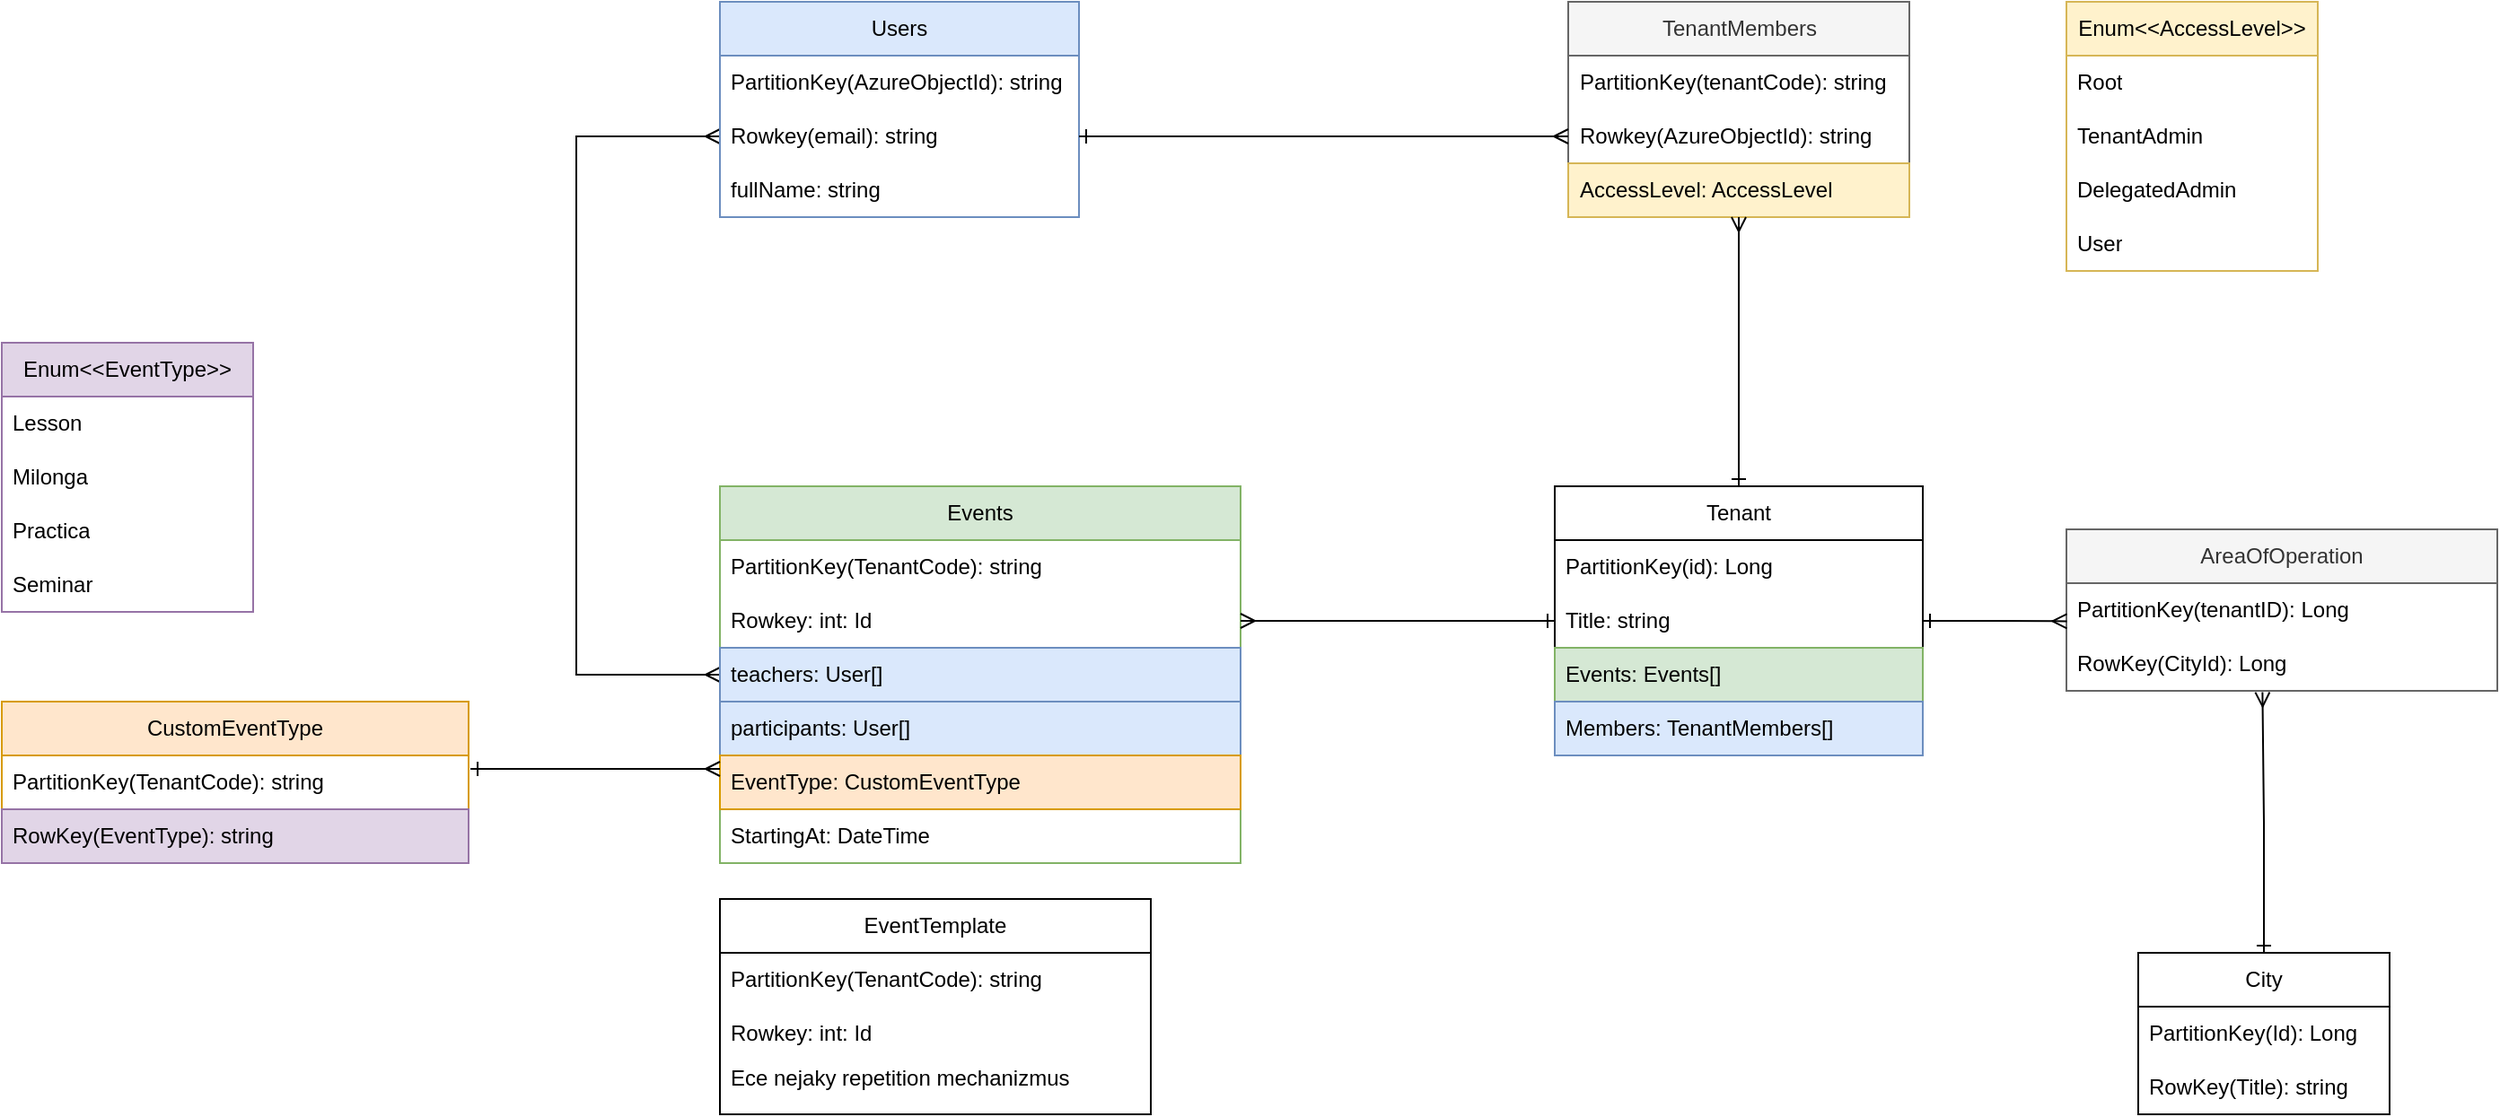 <mxfile version="27.0.9">
  <diagram name="Page-1" id="7xxsjjInReltGHtZK725">
    <mxGraphModel dx="1722" dy="1037" grid="1" gridSize="10" guides="1" tooltips="1" connect="1" arrows="1" fold="1" page="1" pageScale="1" pageWidth="827" pageHeight="1169" math="0" shadow="0">
      <root>
        <mxCell id="0" />
        <mxCell id="1" parent="0" />
        <mxCell id="jxpGNzkMOdq0LC-8NbV--4" value="TenantMembers" style="swimlane;fontStyle=0;childLayout=stackLayout;horizontal=1;startSize=30;horizontalStack=0;resizeParent=1;resizeParentMax=0;resizeLast=0;collapsible=1;marginBottom=0;whiteSpace=wrap;html=1;fillColor=#f5f5f5;fontColor=#333333;strokeColor=#666666;" parent="1" vertex="1">
          <mxGeometry x="952.5" y="40" width="190" height="120" as="geometry" />
        </mxCell>
        <mxCell id="jxpGNzkMOdq0LC-8NbV--5" value="PartitionKey(tenantCode): string" style="text;strokeColor=none;fillColor=none;align=left;verticalAlign=middle;spacingLeft=4;spacingRight=4;overflow=hidden;points=[[0,0.5],[1,0.5]];portConstraint=eastwest;rotatable=0;whiteSpace=wrap;html=1;" parent="jxpGNzkMOdq0LC-8NbV--4" vertex="1">
          <mxGeometry y="30" width="190" height="30" as="geometry" />
        </mxCell>
        <mxCell id="jxpGNzkMOdq0LC-8NbV--6" value="Rowkey(AzureObjectId): string&amp;nbsp;" style="text;strokeColor=none;fillColor=none;align=left;verticalAlign=middle;spacingLeft=4;spacingRight=4;overflow=hidden;points=[[0,0.5],[1,0.5]];portConstraint=eastwest;rotatable=0;whiteSpace=wrap;html=1;" parent="jxpGNzkMOdq0LC-8NbV--4" vertex="1">
          <mxGeometry y="60" width="190" height="30" as="geometry" />
        </mxCell>
        <mxCell id="kt5NzJzCYLsidLvSunZo-2" value="AccessLevel: AccessLevel" style="text;strokeColor=#d6b656;fillColor=#fff2cc;align=left;verticalAlign=middle;spacingLeft=4;spacingRight=4;overflow=hidden;points=[[0,0.5],[1,0.5]];portConstraint=eastwest;rotatable=0;whiteSpace=wrap;html=1;" parent="jxpGNzkMOdq0LC-8NbV--4" vertex="1">
          <mxGeometry y="90" width="190" height="30" as="geometry" />
        </mxCell>
        <mxCell id="MMGDRUH6udAK3qiH5zxd-30" style="edgeStyle=orthogonalEdgeStyle;rounded=0;orthogonalLoop=1;jettySize=auto;html=1;exitX=0;exitY=0.5;exitDx=0;exitDy=0;entryX=0;entryY=0.5;entryDx=0;entryDy=0;endArrow=ERmany;endFill=0;startArrow=ERmany;startFill=0;" edge="1" parent="1" source="jxpGNzkMOdq0LC-8NbV--8" target="MMGDRUH6udAK3qiH5zxd-15">
          <mxGeometry relative="1" as="geometry">
            <Array as="points">
              <mxPoint x="400" y="415" />
              <mxPoint x="400" y="115" />
            </Array>
          </mxGeometry>
        </mxCell>
        <mxCell id="jxpGNzkMOdq0LC-8NbV--8" value="Events" style="swimlane;fontStyle=0;childLayout=stackLayout;horizontal=1;startSize=30;horizontalStack=0;resizeParent=1;resizeParentMax=0;resizeLast=0;collapsible=1;marginBottom=0;whiteSpace=wrap;html=1;fillColor=#d5e8d4;strokeColor=#82b366;" parent="1" vertex="1">
          <mxGeometry x="480" y="310" width="290" height="210" as="geometry" />
        </mxCell>
        <mxCell id="jxpGNzkMOdq0LC-8NbV--9" value="PartitionKey(TenantCode): string" style="text;strokeColor=none;fillColor=none;align=left;verticalAlign=middle;spacingLeft=4;spacingRight=4;overflow=hidden;points=[[0,0.5],[1,0.5]];portConstraint=eastwest;rotatable=0;whiteSpace=wrap;html=1;" parent="jxpGNzkMOdq0LC-8NbV--8" vertex="1">
          <mxGeometry y="30" width="290" height="30" as="geometry" />
        </mxCell>
        <mxCell id="jxpGNzkMOdq0LC-8NbV--10" value="Rowkey: int: Id" style="text;strokeColor=none;fillColor=none;align=left;verticalAlign=middle;spacingLeft=4;spacingRight=4;overflow=hidden;points=[[0,0.5],[1,0.5]];portConstraint=eastwest;rotatable=0;whiteSpace=wrap;html=1;" parent="jxpGNzkMOdq0LC-8NbV--8" vertex="1">
          <mxGeometry y="60" width="290" height="30" as="geometry" />
        </mxCell>
        <mxCell id="jxpGNzkMOdq0LC-8NbV--11" value="teachers: User[]" style="text;strokeColor=#6c8ebf;fillColor=#dae8fc;align=left;verticalAlign=middle;spacingLeft=4;spacingRight=4;overflow=hidden;points=[[0,0.5],[1,0.5]];portConstraint=eastwest;rotatable=0;whiteSpace=wrap;html=1;" parent="jxpGNzkMOdq0LC-8NbV--8" vertex="1">
          <mxGeometry y="90" width="290" height="30" as="geometry" />
        </mxCell>
        <mxCell id="7eoaBRF1OKuVhGQY5eDI-9" value="participants: User[]" style="text;strokeColor=#6c8ebf;fillColor=#dae8fc;align=left;verticalAlign=middle;spacingLeft=4;spacingRight=4;overflow=hidden;points=[[0,0.5],[1,0.5]];portConstraint=eastwest;rotatable=0;whiteSpace=wrap;html=1;" parent="jxpGNzkMOdq0LC-8NbV--8" vertex="1">
          <mxGeometry y="120" width="290" height="30" as="geometry" />
        </mxCell>
        <mxCell id="jxpGNzkMOdq0LC-8NbV--15" value="EventType: CustomEventType" style="text;strokeColor=#d79b00;fillColor=#ffe6cc;align=left;verticalAlign=middle;spacingLeft=4;spacingRight=4;overflow=hidden;points=[[0,0.5],[1,0.5]];portConstraint=eastwest;rotatable=0;whiteSpace=wrap;html=1;" parent="jxpGNzkMOdq0LC-8NbV--8" vertex="1">
          <mxGeometry y="150" width="290" height="30" as="geometry" />
        </mxCell>
        <mxCell id="7eoaBRF1OKuVhGQY5eDI-10" value="StartingAt: DateTime" style="text;strokeColor=none;fillColor=none;align=left;verticalAlign=middle;spacingLeft=4;spacingRight=4;overflow=hidden;points=[[0,0.5],[1,0.5]];portConstraint=eastwest;rotatable=0;whiteSpace=wrap;html=1;" parent="jxpGNzkMOdq0LC-8NbV--8" vertex="1">
          <mxGeometry y="180" width="290" height="30" as="geometry" />
        </mxCell>
        <mxCell id="jxpGNzkMOdq0LC-8NbV--16" value="Enum&amp;lt;&amp;lt;EventType&amp;gt;&amp;gt;" style="swimlane;fontStyle=0;childLayout=stackLayout;horizontal=1;startSize=30;horizontalStack=0;resizeParent=1;resizeParentMax=0;resizeLast=0;collapsible=1;marginBottom=0;whiteSpace=wrap;html=1;fillColor=#e1d5e7;strokeColor=#9673a6;" parent="1" vertex="1">
          <mxGeometry x="80" y="230" width="140" height="150" as="geometry" />
        </mxCell>
        <mxCell id="jxpGNzkMOdq0LC-8NbV--17" value="Lesson" style="text;strokeColor=none;fillColor=none;align=left;verticalAlign=middle;spacingLeft=4;spacingRight=4;overflow=hidden;points=[[0,0.5],[1,0.5]];portConstraint=eastwest;rotatable=0;whiteSpace=wrap;html=1;" parent="jxpGNzkMOdq0LC-8NbV--16" vertex="1">
          <mxGeometry y="30" width="140" height="30" as="geometry" />
        </mxCell>
        <mxCell id="jxpGNzkMOdq0LC-8NbV--18" value="Milonga" style="text;strokeColor=none;fillColor=none;align=left;verticalAlign=middle;spacingLeft=4;spacingRight=4;overflow=hidden;points=[[0,0.5],[1,0.5]];portConstraint=eastwest;rotatable=0;whiteSpace=wrap;html=1;" parent="jxpGNzkMOdq0LC-8NbV--16" vertex="1">
          <mxGeometry y="60" width="140" height="30" as="geometry" />
        </mxCell>
        <mxCell id="jxpGNzkMOdq0LC-8NbV--19" value="Practica" style="text;strokeColor=none;fillColor=none;align=left;verticalAlign=middle;spacingLeft=4;spacingRight=4;overflow=hidden;points=[[0,0.5],[1,0.5]];portConstraint=eastwest;rotatable=0;whiteSpace=wrap;html=1;" parent="jxpGNzkMOdq0LC-8NbV--16" vertex="1">
          <mxGeometry y="90" width="140" height="30" as="geometry" />
        </mxCell>
        <mxCell id="jxpGNzkMOdq0LC-8NbV--20" value="Seminar" style="text;strokeColor=none;fillColor=none;align=left;verticalAlign=middle;spacingLeft=4;spacingRight=4;overflow=hidden;points=[[0,0.5],[1,0.5]];portConstraint=eastwest;rotatable=0;whiteSpace=wrap;html=1;" parent="jxpGNzkMOdq0LC-8NbV--16" vertex="1">
          <mxGeometry y="120" width="140" height="30" as="geometry" />
        </mxCell>
        <mxCell id="kt5NzJzCYLsidLvSunZo-3" value="Enum&amp;lt;&amp;lt;AccessLevel&amp;gt;&amp;gt;" style="swimlane;fontStyle=0;childLayout=stackLayout;horizontal=1;startSize=30;horizontalStack=0;resizeParent=1;resizeParentMax=0;resizeLast=0;collapsible=1;marginBottom=0;whiteSpace=wrap;html=1;fillColor=#fff2cc;strokeColor=#d6b656;" parent="1" vertex="1">
          <mxGeometry x="1230" y="40" width="140" height="150" as="geometry" />
        </mxCell>
        <mxCell id="kt5NzJzCYLsidLvSunZo-4" value="Root" style="text;strokeColor=none;fillColor=none;align=left;verticalAlign=middle;spacingLeft=4;spacingRight=4;overflow=hidden;points=[[0,0.5],[1,0.5]];portConstraint=eastwest;rotatable=0;whiteSpace=wrap;html=1;" parent="kt5NzJzCYLsidLvSunZo-3" vertex="1">
          <mxGeometry y="30" width="140" height="30" as="geometry" />
        </mxCell>
        <mxCell id="kt5NzJzCYLsidLvSunZo-5" value="TenantAdmin" style="text;strokeColor=none;fillColor=none;align=left;verticalAlign=middle;spacingLeft=4;spacingRight=4;overflow=hidden;points=[[0,0.5],[1,0.5]];portConstraint=eastwest;rotatable=0;whiteSpace=wrap;html=1;" parent="kt5NzJzCYLsidLvSunZo-3" vertex="1">
          <mxGeometry y="60" width="140" height="30" as="geometry" />
        </mxCell>
        <mxCell id="kt5NzJzCYLsidLvSunZo-6" value="DelegatedAdmin" style="text;strokeColor=none;fillColor=none;align=left;verticalAlign=middle;spacingLeft=4;spacingRight=4;overflow=hidden;points=[[0,0.5],[1,0.5]];portConstraint=eastwest;rotatable=0;whiteSpace=wrap;html=1;" parent="kt5NzJzCYLsidLvSunZo-3" vertex="1">
          <mxGeometry y="90" width="140" height="30" as="geometry" />
        </mxCell>
        <mxCell id="kt5NzJzCYLsidLvSunZo-7" value="User" style="text;strokeColor=none;fillColor=none;align=left;verticalAlign=middle;spacingLeft=4;spacingRight=4;overflow=hidden;points=[[0,0.5],[1,0.5]];portConstraint=eastwest;rotatable=0;whiteSpace=wrap;html=1;" parent="kt5NzJzCYLsidLvSunZo-3" vertex="1">
          <mxGeometry y="120" width="140" height="30" as="geometry" />
        </mxCell>
        <mxCell id="MMGDRUH6udAK3qiH5zxd-1" value="CustomEventType" style="swimlane;fontStyle=0;childLayout=stackLayout;horizontal=1;startSize=30;horizontalStack=0;resizeParent=1;resizeParentMax=0;resizeLast=0;collapsible=1;marginBottom=0;whiteSpace=wrap;html=1;fillColor=#ffe6cc;strokeColor=#d79b00;" vertex="1" parent="1">
          <mxGeometry x="80" y="430" width="260" height="90" as="geometry" />
        </mxCell>
        <mxCell id="MMGDRUH6udAK3qiH5zxd-2" value="PartitionKey(TenantCode): string" style="text;strokeColor=none;fillColor=none;align=left;verticalAlign=middle;spacingLeft=4;spacingRight=4;overflow=hidden;points=[[0,0.5],[1,0.5]];portConstraint=eastwest;rotatable=0;whiteSpace=wrap;html=1;" vertex="1" parent="MMGDRUH6udAK3qiH5zxd-1">
          <mxGeometry y="30" width="260" height="30" as="geometry" />
        </mxCell>
        <mxCell id="MMGDRUH6udAK3qiH5zxd-3" value="RowKey(EventType): string" style="text;strokeColor=#9673a6;fillColor=#e1d5e7;align=left;verticalAlign=middle;spacingLeft=4;spacingRight=4;overflow=hidden;points=[[0,0.5],[1,0.5]];portConstraint=eastwest;rotatable=0;whiteSpace=wrap;html=1;" vertex="1" parent="MMGDRUH6udAK3qiH5zxd-1">
          <mxGeometry y="60" width="260" height="30" as="geometry" />
        </mxCell>
        <mxCell id="MMGDRUH6udAK3qiH5zxd-13" value="Users" style="swimlane;fontStyle=0;childLayout=stackLayout;horizontal=1;startSize=30;horizontalStack=0;resizeParent=1;resizeParentMax=0;resizeLast=0;collapsible=1;marginBottom=0;whiteSpace=wrap;html=1;fillColor=#dae8fc;strokeColor=#6c8ebf;" vertex="1" parent="1">
          <mxGeometry x="480" y="40" width="200" height="120" as="geometry" />
        </mxCell>
        <mxCell id="MMGDRUH6udAK3qiH5zxd-14" value="PartitionKey(AzureObjectId): string" style="text;strokeColor=none;fillColor=none;align=left;verticalAlign=middle;spacingLeft=4;spacingRight=4;overflow=hidden;points=[[0,0.5],[1,0.5]];portConstraint=eastwest;rotatable=0;whiteSpace=wrap;html=1;" vertex="1" parent="MMGDRUH6udAK3qiH5zxd-13">
          <mxGeometry y="30" width="200" height="30" as="geometry" />
        </mxCell>
        <mxCell id="MMGDRUH6udAK3qiH5zxd-15" value="Rowkey(email): string&amp;nbsp;" style="text;strokeColor=none;fillColor=none;align=left;verticalAlign=middle;spacingLeft=4;spacingRight=4;overflow=hidden;points=[[0,0.5],[1,0.5]];portConstraint=eastwest;rotatable=0;whiteSpace=wrap;html=1;" vertex="1" parent="MMGDRUH6udAK3qiH5zxd-13">
          <mxGeometry y="60" width="200" height="30" as="geometry" />
        </mxCell>
        <mxCell id="MMGDRUH6udAK3qiH5zxd-16" value="fullName: string" style="text;strokeColor=none;fillColor=none;align=left;verticalAlign=middle;spacingLeft=4;spacingRight=4;overflow=hidden;points=[[0,0.5],[1,0.5]];portConstraint=eastwest;rotatable=0;whiteSpace=wrap;html=1;" vertex="1" parent="MMGDRUH6udAK3qiH5zxd-13">
          <mxGeometry y="90" width="200" height="30" as="geometry" />
        </mxCell>
        <mxCell id="MMGDRUH6udAK3qiH5zxd-33" style="edgeStyle=orthogonalEdgeStyle;rounded=0;orthogonalLoop=1;jettySize=auto;html=1;exitX=0.5;exitY=0;exitDx=0;exitDy=0;entryX=0.5;entryY=1;entryDx=0;entryDy=0;endArrow=ERmany;endFill=0;startArrow=ERone;startFill=0;" edge="1" parent="1" source="MMGDRUH6udAK3qiH5zxd-22" target="jxpGNzkMOdq0LC-8NbV--4">
          <mxGeometry relative="1" as="geometry" />
        </mxCell>
        <mxCell id="MMGDRUH6udAK3qiH5zxd-22" value="Tenant" style="swimlane;fontStyle=0;childLayout=stackLayout;horizontal=1;startSize=30;horizontalStack=0;resizeParent=1;resizeParentMax=0;resizeLast=0;collapsible=1;marginBottom=0;whiteSpace=wrap;html=1;" vertex="1" parent="1">
          <mxGeometry x="945" y="310" width="205" height="150" as="geometry" />
        </mxCell>
        <mxCell id="MMGDRUH6udAK3qiH5zxd-23" value="PartitionKey(id): Long" style="text;strokeColor=none;fillColor=none;align=left;verticalAlign=middle;spacingLeft=4;spacingRight=4;overflow=hidden;points=[[0,0.5],[1,0.5]];portConstraint=eastwest;rotatable=0;whiteSpace=wrap;html=1;" vertex="1" parent="MMGDRUH6udAK3qiH5zxd-22">
          <mxGeometry y="30" width="205" height="30" as="geometry" />
        </mxCell>
        <mxCell id="MMGDRUH6udAK3qiH5zxd-24" value="Title: string" style="text;strokeColor=none;fillColor=none;align=left;verticalAlign=middle;spacingLeft=4;spacingRight=4;overflow=hidden;points=[[0,0.5],[1,0.5]];portConstraint=eastwest;rotatable=0;whiteSpace=wrap;html=1;" vertex="1" parent="MMGDRUH6udAK3qiH5zxd-22">
          <mxGeometry y="60" width="205" height="30" as="geometry" />
        </mxCell>
        <mxCell id="MMGDRUH6udAK3qiH5zxd-26" value="Events: Events[]" style="text;strokeColor=#82b366;fillColor=#d5e8d4;align=left;verticalAlign=middle;spacingLeft=4;spacingRight=4;overflow=hidden;points=[[0,0.5],[1,0.5]];portConstraint=eastwest;rotatable=0;whiteSpace=wrap;html=1;" vertex="1" parent="MMGDRUH6udAK3qiH5zxd-22">
          <mxGeometry y="90" width="205" height="30" as="geometry" />
        </mxCell>
        <mxCell id="MMGDRUH6udAK3qiH5zxd-28" value="Members: TenantMembers[]" style="text;strokeColor=#6c8ebf;fillColor=#dae8fc;align=left;verticalAlign=middle;spacingLeft=4;spacingRight=4;overflow=hidden;points=[[0,0.5],[1,0.5]];portConstraint=eastwest;rotatable=0;whiteSpace=wrap;html=1;" vertex="1" parent="MMGDRUH6udAK3qiH5zxd-22">
          <mxGeometry y="120" width="205" height="30" as="geometry" />
        </mxCell>
        <mxCell id="MMGDRUH6udAK3qiH5zxd-29" style="edgeStyle=orthogonalEdgeStyle;rounded=0;orthogonalLoop=1;jettySize=auto;html=1;exitX=1;exitY=0.5;exitDx=0;exitDy=0;endArrow=ERmany;endFill=0;entryX=0;entryY=0.5;entryDx=0;entryDy=0;startArrow=ERone;startFill=0;" edge="1" parent="1" source="MMGDRUH6udAK3qiH5zxd-15" target="jxpGNzkMOdq0LC-8NbV--6">
          <mxGeometry relative="1" as="geometry">
            <mxPoint x="910" y="114" as="targetPoint" />
          </mxGeometry>
        </mxCell>
        <mxCell id="MMGDRUH6udAK3qiH5zxd-31" style="edgeStyle=orthogonalEdgeStyle;rounded=0;orthogonalLoop=1;jettySize=auto;html=1;exitX=0;exitY=0.5;exitDx=0;exitDy=0;entryX=1;entryY=0.5;entryDx=0;entryDy=0;endArrow=ERmany;endFill=0;startArrow=ERone;startFill=0;" edge="1" parent="1" source="MMGDRUH6udAK3qiH5zxd-24" target="jxpGNzkMOdq0LC-8NbV--10">
          <mxGeometry relative="1" as="geometry" />
        </mxCell>
        <mxCell id="MMGDRUH6udAK3qiH5zxd-32" style="edgeStyle=orthogonalEdgeStyle;rounded=0;orthogonalLoop=1;jettySize=auto;html=1;exitX=0;exitY=0.75;exitDx=0;exitDy=0;entryX=1.004;entryY=0.248;entryDx=0;entryDy=0;entryPerimeter=0;endArrow=ERone;endFill=0;startArrow=ERmany;startFill=0;" edge="1" parent="1" source="jxpGNzkMOdq0LC-8NbV--8" target="MMGDRUH6udAK3qiH5zxd-2">
          <mxGeometry relative="1" as="geometry" />
        </mxCell>
        <mxCell id="MMGDRUH6udAK3qiH5zxd-34" value="City" style="swimlane;fontStyle=0;childLayout=stackLayout;horizontal=1;startSize=30;horizontalStack=0;resizeParent=1;resizeParentMax=0;resizeLast=0;collapsible=1;marginBottom=0;whiteSpace=wrap;html=1;" vertex="1" parent="1">
          <mxGeometry x="1270" y="570" width="140" height="90" as="geometry" />
        </mxCell>
        <mxCell id="MMGDRUH6udAK3qiH5zxd-35" value="PartitionKey(Id): Long" style="text;strokeColor=none;fillColor=none;align=left;verticalAlign=middle;spacingLeft=4;spacingRight=4;overflow=hidden;points=[[0,0.5],[1,0.5]];portConstraint=eastwest;rotatable=0;whiteSpace=wrap;html=1;" vertex="1" parent="MMGDRUH6udAK3qiH5zxd-34">
          <mxGeometry y="30" width="140" height="30" as="geometry" />
        </mxCell>
        <mxCell id="MMGDRUH6udAK3qiH5zxd-39" value="RowKey(Title): string" style="text;strokeColor=none;fillColor=none;align=left;verticalAlign=middle;spacingLeft=4;spacingRight=4;overflow=hidden;points=[[0,0.5],[1,0.5]];portConstraint=eastwest;rotatable=0;whiteSpace=wrap;html=1;" vertex="1" parent="MMGDRUH6udAK3qiH5zxd-34">
          <mxGeometry y="60" width="140" height="30" as="geometry" />
        </mxCell>
        <mxCell id="MMGDRUH6udAK3qiH5zxd-40" value="AreaOfOperation" style="swimlane;fontStyle=0;childLayout=stackLayout;horizontal=1;startSize=30;horizontalStack=0;resizeParent=1;resizeParentMax=0;resizeLast=0;collapsible=1;marginBottom=0;whiteSpace=wrap;html=1;fillColor=#f5f5f5;fontColor=#333333;strokeColor=#666666;" vertex="1" parent="1">
          <mxGeometry x="1230" y="334" width="240" height="90" as="geometry" />
        </mxCell>
        <mxCell id="MMGDRUH6udAK3qiH5zxd-41" value="PartitionKey(tenantID): Long" style="text;strokeColor=none;fillColor=none;align=left;verticalAlign=middle;spacingLeft=4;spacingRight=4;overflow=hidden;points=[[0,0.5],[1,0.5]];portConstraint=eastwest;rotatable=0;whiteSpace=wrap;html=1;" vertex="1" parent="MMGDRUH6udAK3qiH5zxd-40">
          <mxGeometry y="30" width="240" height="30" as="geometry" />
        </mxCell>
        <mxCell id="MMGDRUH6udAK3qiH5zxd-42" value="RowKey(CityId): Long" style="text;strokeColor=none;fillColor=none;align=left;verticalAlign=middle;spacingLeft=4;spacingRight=4;overflow=hidden;points=[[0,0.5],[1,0.5]];portConstraint=eastwest;rotatable=0;whiteSpace=wrap;html=1;" vertex="1" parent="MMGDRUH6udAK3qiH5zxd-40">
          <mxGeometry y="60" width="240" height="30" as="geometry" />
        </mxCell>
        <mxCell id="MMGDRUH6udAK3qiH5zxd-43" style="edgeStyle=orthogonalEdgeStyle;rounded=0;orthogonalLoop=1;jettySize=auto;html=1;endArrow=ERmany;endFill=0;startArrow=ERone;startFill=0;entryX=0.455;entryY=1.026;entryDx=0;entryDy=0;entryPerimeter=0;exitX=0.5;exitY=0;exitDx=0;exitDy=0;" edge="1" parent="1" source="MMGDRUH6udAK3qiH5zxd-34" target="MMGDRUH6udAK3qiH5zxd-42">
          <mxGeometry relative="1" as="geometry">
            <mxPoint x="1339" y="550" as="sourcePoint" />
            <mxPoint x="1340" y="440" as="targetPoint" />
          </mxGeometry>
        </mxCell>
        <mxCell id="MMGDRUH6udAK3qiH5zxd-44" style="edgeStyle=orthogonalEdgeStyle;rounded=0;orthogonalLoop=1;jettySize=auto;html=1;exitX=1;exitY=0.5;exitDx=0;exitDy=0;endArrow=ERmany;endFill=0;startArrow=ERone;startFill=0;entryX=0.001;entryY=0.707;entryDx=0;entryDy=0;entryPerimeter=0;" edge="1" parent="1" source="MMGDRUH6udAK3qiH5zxd-24" target="MMGDRUH6udAK3qiH5zxd-41">
          <mxGeometry relative="1" as="geometry">
            <mxPoint x="1330" y="610" as="sourcePoint" />
            <mxPoint x="1220" y="390" as="targetPoint" />
          </mxGeometry>
        </mxCell>
        <mxCell id="MMGDRUH6udAK3qiH5zxd-45" value="EventTemplate" style="swimlane;fontStyle=0;childLayout=stackLayout;horizontal=1;startSize=30;horizontalStack=0;resizeParent=1;resizeParentMax=0;resizeLast=0;collapsible=1;marginBottom=0;whiteSpace=wrap;html=1;" vertex="1" parent="1">
          <mxGeometry x="480" y="540" width="240" height="120" as="geometry" />
        </mxCell>
        <mxCell id="MMGDRUH6udAK3qiH5zxd-49" value="PartitionKey(TenantCode): string" style="text;strokeColor=none;fillColor=none;align=left;verticalAlign=middle;spacingLeft=4;spacingRight=4;overflow=hidden;points=[[0,0.5],[1,0.5]];portConstraint=eastwest;rotatable=0;whiteSpace=wrap;html=1;" vertex="1" parent="MMGDRUH6udAK3qiH5zxd-45">
          <mxGeometry y="30" width="240" height="30" as="geometry" />
        </mxCell>
        <mxCell id="MMGDRUH6udAK3qiH5zxd-50" value="Rowkey: int: Id" style="text;strokeColor=none;fillColor=none;align=left;verticalAlign=middle;spacingLeft=4;spacingRight=4;overflow=hidden;points=[[0,0.5],[1,0.5]];portConstraint=eastwest;rotatable=0;whiteSpace=wrap;html=1;" vertex="1" parent="MMGDRUH6udAK3qiH5zxd-45">
          <mxGeometry y="60" width="240" height="30" as="geometry" />
        </mxCell>
        <mxCell id="MMGDRUH6udAK3qiH5zxd-51" value="Ece nejaky repetition mechanizmus&lt;div&gt;&lt;br&gt;&lt;/div&gt;" style="text;strokeColor=none;fillColor=none;align=left;verticalAlign=middle;spacingLeft=4;spacingRight=4;overflow=hidden;points=[[0,0.5],[1,0.5]];portConstraint=eastwest;rotatable=0;whiteSpace=wrap;html=1;" vertex="1" parent="MMGDRUH6udAK3qiH5zxd-45">
          <mxGeometry y="90" width="240" height="30" as="geometry" />
        </mxCell>
      </root>
    </mxGraphModel>
  </diagram>
</mxfile>
